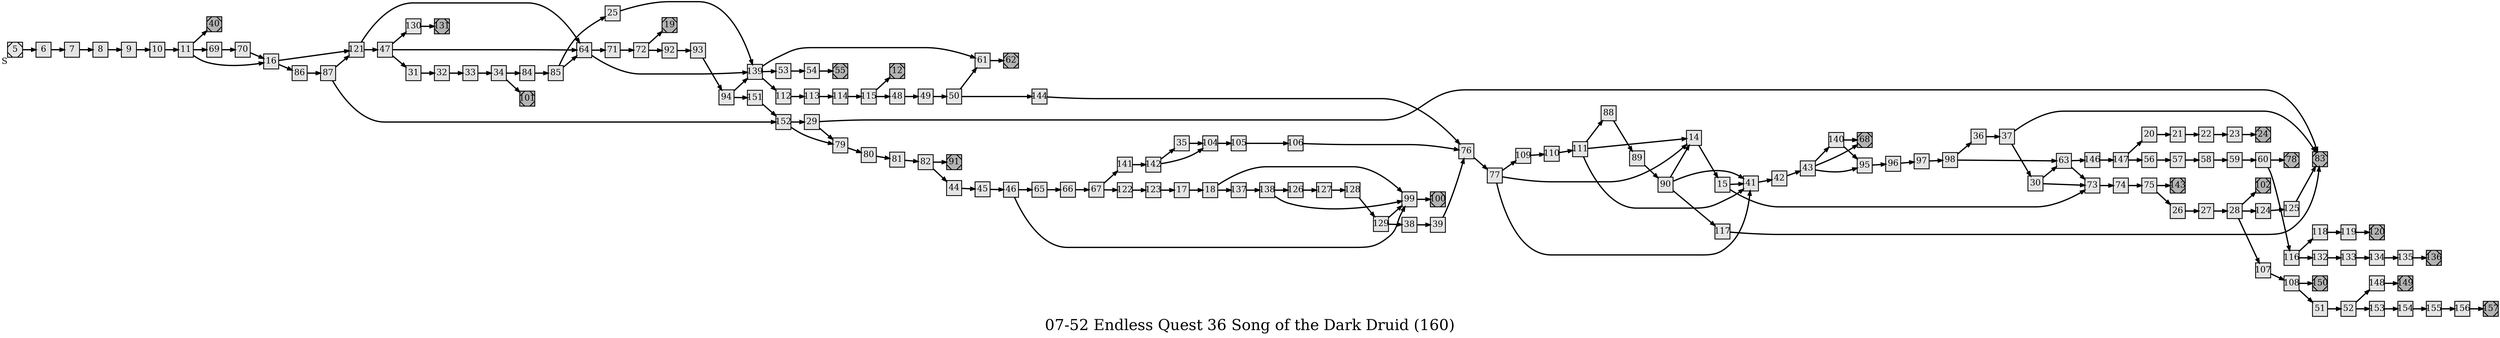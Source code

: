 digraph g{
  graph [ label="07-52 Endless Quest 36 Song of the Dark Druid (160)" rankdir=LR, ordering=out, fontsize=36, nodesep="0.35", ranksep="0.45"];
  node  [shape=rect, penwidth=2, fontsize=20, style=filled, fillcolor=grey90, margin="0,0", labelfloat=true, regular=true, fixedsize=true];
  edge  [labelfloat=true, penwidth=3, fontsize=12];
  // ---;
  // group  : Katz;
  // id     :;
  // gbid   :;
  // series :;
  // title  :;
  // author :;
  // credit:;
  // - name : Rachael Grainger;
  // role : encoder;
  // date : 2017-08-28;
  // - name : Jeremy Douglass;
  // role : editor;
  // date : 2017-10-19;
  // render:;
  // - name   : small;
  // styles : gvStyles-small.txt;
  // engine : dot;
  // comment: >;
  
  // ---;
  
  // From | To | Label;
  
  5	[ xlabel="S", shape=Msquare, fontsize=20 ];
  5 -> 6;
  6 -> 7;
  7 -> 8;
  8 -> 9;
  9 -> 10;
  10 -> 11;
  11 -> 40;
  11 -> 69;
  11 -> 16;
  12	[ xlabel="E", shape=Msquare, fontsize=20, fillcolor=grey70, xlabel="" ];
  14 -> 15;
  15 -> 41;
  15 -> 73;
  16 -> 121;
  16 -> 86;
  17 -> 18;
  18 -> 99;
  18 -> 137;
  19	[ xlabel="E", shape=Msquare, fontsize=20, fillcolor=grey70, xlabel="" ];
  20 -> 21;
  21 -> 22;
  22 -> 23;
  23 -> 24;
  24	[ xlabel="E", shape=Msquare, fontsize=20, fillcolor=grey70, xlabel="" ];
  25 -> 139;
  26 -> 27;
  27 -> 28;
  28 -> 102;
  28 -> 124;
  28 -> 107;
  29 -> 83;
  29 -> 79;
  30 -> 63;
  30 -> 73;
  31 -> 32;
  32 -> 33;
  33 -> 34;
  34 -> 84;
  34 -> 101;
  35 -> 104;
  36 -> 37;
  37 -> 83;
  37 -> 30;
  38 -> 39;
  39 -> 76;
  40	[ xlabel="E", shape=Msquare, fontsize=20, fillcolor=grey70, xlabel="" ];
  41 -> 42;
  42 -> 43;
  43 -> 140;
  43 -> 68;
  43 -> 95;
  44 -> 45;
  45 -> 46;
  46 -> 65;
  46 -> 99;
  47 -> 130;
  47 -> 64;
  47 -> 31;
  48 -> 49;
  49 -> 50;
  50 -> 61;
  50 -> 144;
  51 -> 52;
  52 -> 148;
  52 -> 153;
  53 -> 54;
  54 -> 55;
  55	[ xlabel="E", shape=Msquare, fontsize=20, fillcolor=grey70, xlabel="" ];
  56 -> 57;
  57 -> 58;
  58 -> 59;
  59 -> 60;
  60 -> 78;
  60 -> 116;
  61 -> 62;
  62	[ xlabel="E", shape=Msquare, fontsize=20, fillcolor=grey70, xlabel="" ];
  63 -> 146;
  63 -> 73;
  64 -> 71;
  64 -> 139;
  65 -> 66;
  66 -> 67;
  67 -> 141;
  67 -> 122;
  68	[ xlabel="E", shape=Msquare, fontsize=20, fillcolor=grey70, xlabel="" ];
  69 -> 70;
  70 -> 16;
  71 -> 72;
  72 -> 92;
  72 -> 19;
  73 -> 74;
  74 -> 75;
  75 -> 143;
  75 -> 26;
  76 -> 77;
  77 -> 109;
  77 -> 14;
  77 -> 41;
  78	[ xlabel="E", shape=Msquare, fontsize=20, fillcolor=grey70, xlabel="" ];
  79 -> 80;
  80 -> 81;
  81 -> 82;
  82 -> 91;
  82 -> 44;
  83	[ xlabel="E", shape=Msquare, fontsize=20, fillcolor=grey70, xlabel="" ];
  84 -> 85;
  85 -> 25;
  85 -> 64;
  86 -> 87;
  87 -> 121;
  87 -> 152;
  88 -> 89;
  89 -> 90;
  90 -> 14;
  90 -> 41;
  90 -> 117;
  91	[ xlabel="E", shape=Msquare, fontsize=20, fillcolor=grey70, xlabel="" ];
  92 -> 93;
  93 -> 94;
  94 -> 139;
  94 -> 151;
  95 -> 96;
  96 -> 97;
  97 -> 98;
  98 -> 36;
  98 -> 63;
  99 -> 100;
  100	[ xlabel="E", shape=Msquare, fontsize=20, fillcolor=grey70, xlabel="" ];
  101	[ xlabel="E", shape=Msquare, fontsize=20, fillcolor=grey70, xlabel="" ];
  102	[ xlabel="E", shape=Msquare, fontsize=20, fillcolor=grey70, xlabel="" ];
  104 -> 105;
  105 -> 106;
  106 -> 76;
  107 -> 108;
  108 -> 150;
  108 -> 51;
  109 -> 110;
  110 -> 111;
  111 -> 88;
  111 -> 14;
  111 -> 41;
  112 -> 113;
  113 -> 114;
  114 -> 115;
  115 -> 12;
  115 -> 48;
  116 -> 118;
  116 -> 132;
  117 -> 83;
  118 -> 119;
  119 -> 120;
  120	[ xlabel="E", shape=Msquare, fontsize=20, fillcolor=grey70, xlabel="" ];
  121 -> 64;
  121 -> 47;
  122 -> 123;
  123 -> 17;
  124 -> 125;
  125 -> 83;
  126 -> 127;
  127 -> 128;
  128 -> 129;
  129 -> 99;
  129 -> 38;
  130 -> 131;
  131	[ xlabel="E", shape=Msquare, fontsize=20, fillcolor=grey70, xlabel="" ];
  132 -> 133;
  133 -> 134;
  134 -> 135;
  135 -> 136;
  136	[ xlabel="E", shape=Msquare, fontsize=20, fillcolor=grey70, xlabel="" ];
  137 -> 138;
  138 -> 126;
  138 -> 99;
  139 -> 61;
  139 -> 53;
  139 -> 112;
  140 -> 68;
  140 -> 95;
  141 -> 142;
  142 -> 35;
  142 -> 104;
  143	[ xlabel="E", shape=Msquare, fontsize=20, fillcolor=grey70, xlabel="" ];
  144 -> 76;
  146 -> 147;
  147 -> 20;
  147 -> 56;
  148 -> 149;
  149	[ xlabel="E", shape=Msquare, fontsize=20, fillcolor=grey70, xlabel="" ];
  150	[ xlabel="E", shape=Msquare, fontsize=20, fillcolor=grey70, xlabel="" ];
  151 -> 152;
  152 -> 29;
  152 -> 79;
  153 -> 154;
  154 -> 155;
  155 -> 156;
  156 -> 157;
  157	[ xlabel="E", shape=Msquare, fontsize=20, fillcolor=grey70, xlabel="" ];
}


